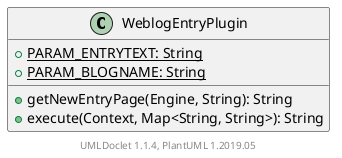 @startuml

    class WeblogEntryPlugin [[WeblogEntryPlugin.html]] {
        {static} +PARAM_ENTRYTEXT: String
        {static} +PARAM_BLOGNAME: String
        +getNewEntryPage(Engine, String): String
        +execute(Context, Map<String, String>): String
    }


    center footer UMLDoclet 1.1.4, PlantUML 1.2019.05
@enduml
